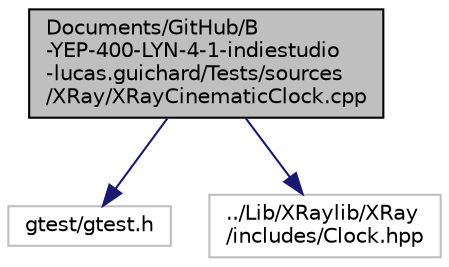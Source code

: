 digraph "Documents/GitHub/B-YEP-400-LYN-4-1-indiestudio-lucas.guichard/Tests/sources/XRay/XRayCinematicClock.cpp"
{
 // LATEX_PDF_SIZE
  edge [fontname="Helvetica",fontsize="10",labelfontname="Helvetica",labelfontsize="10"];
  node [fontname="Helvetica",fontsize="10",shape=record];
  Node1 [label="Documents/GitHub/B\l-YEP-400-LYN-4-1-indiestudio\l-lucas.guichard/Tests/sources\l/XRay/XRayCinematicClock.cpp",height=0.2,width=0.4,color="black", fillcolor="grey75", style="filled", fontcolor="black",tooltip=" "];
  Node1 -> Node2 [color="midnightblue",fontsize="10",style="solid"];
  Node2 [label="gtest/gtest.h",height=0.2,width=0.4,color="grey75", fillcolor="white", style="filled",tooltip=" "];
  Node1 -> Node3 [color="midnightblue",fontsize="10",style="solid"];
  Node3 [label="../Lib/XRaylib/XRay\l/includes/Clock.hpp",height=0.2,width=0.4,color="grey75", fillcolor="white", style="filled",tooltip=" "];
}

